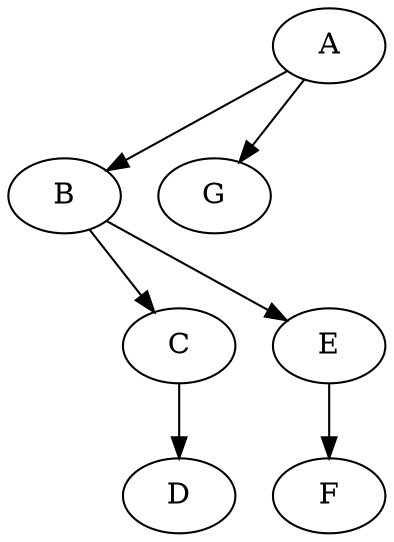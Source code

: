 digraph {
    splines=false;

    A [group=g1];
    {rank=same; B [group=g2]; G [group=g4]}
    {rank=same; C [group=g3]; E [group=g1]}
    {rank=same; D [group=g3]; F [group=g1]}

    A -> {B; G};
    B -> {C; E};
    C -> D;
    E -> F;

    A -> E [style=invis]
    B -> G [style=invis]
    C -> E [style=invis]
    D -> F [style=invis]
}
